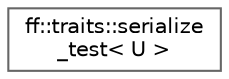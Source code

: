 digraph "类继承关系图"
{
 // LATEX_PDF_SIZE
  bgcolor="transparent";
  edge [fontname=Helvetica,fontsize=10,labelfontname=Helvetica,labelfontsize=10];
  node [fontname=Helvetica,fontsize=10,shape=box,height=0.2,width=0.4];
  rankdir="LR";
  Node0 [id="Node000000",label="ff::traits::serialize\l_test\< U \>",height=0.2,width=0.4,color="grey40", fillcolor="white", style="filled",URL="$structff_1_1traits_1_1serialize__test.html",tooltip=" "];
}
